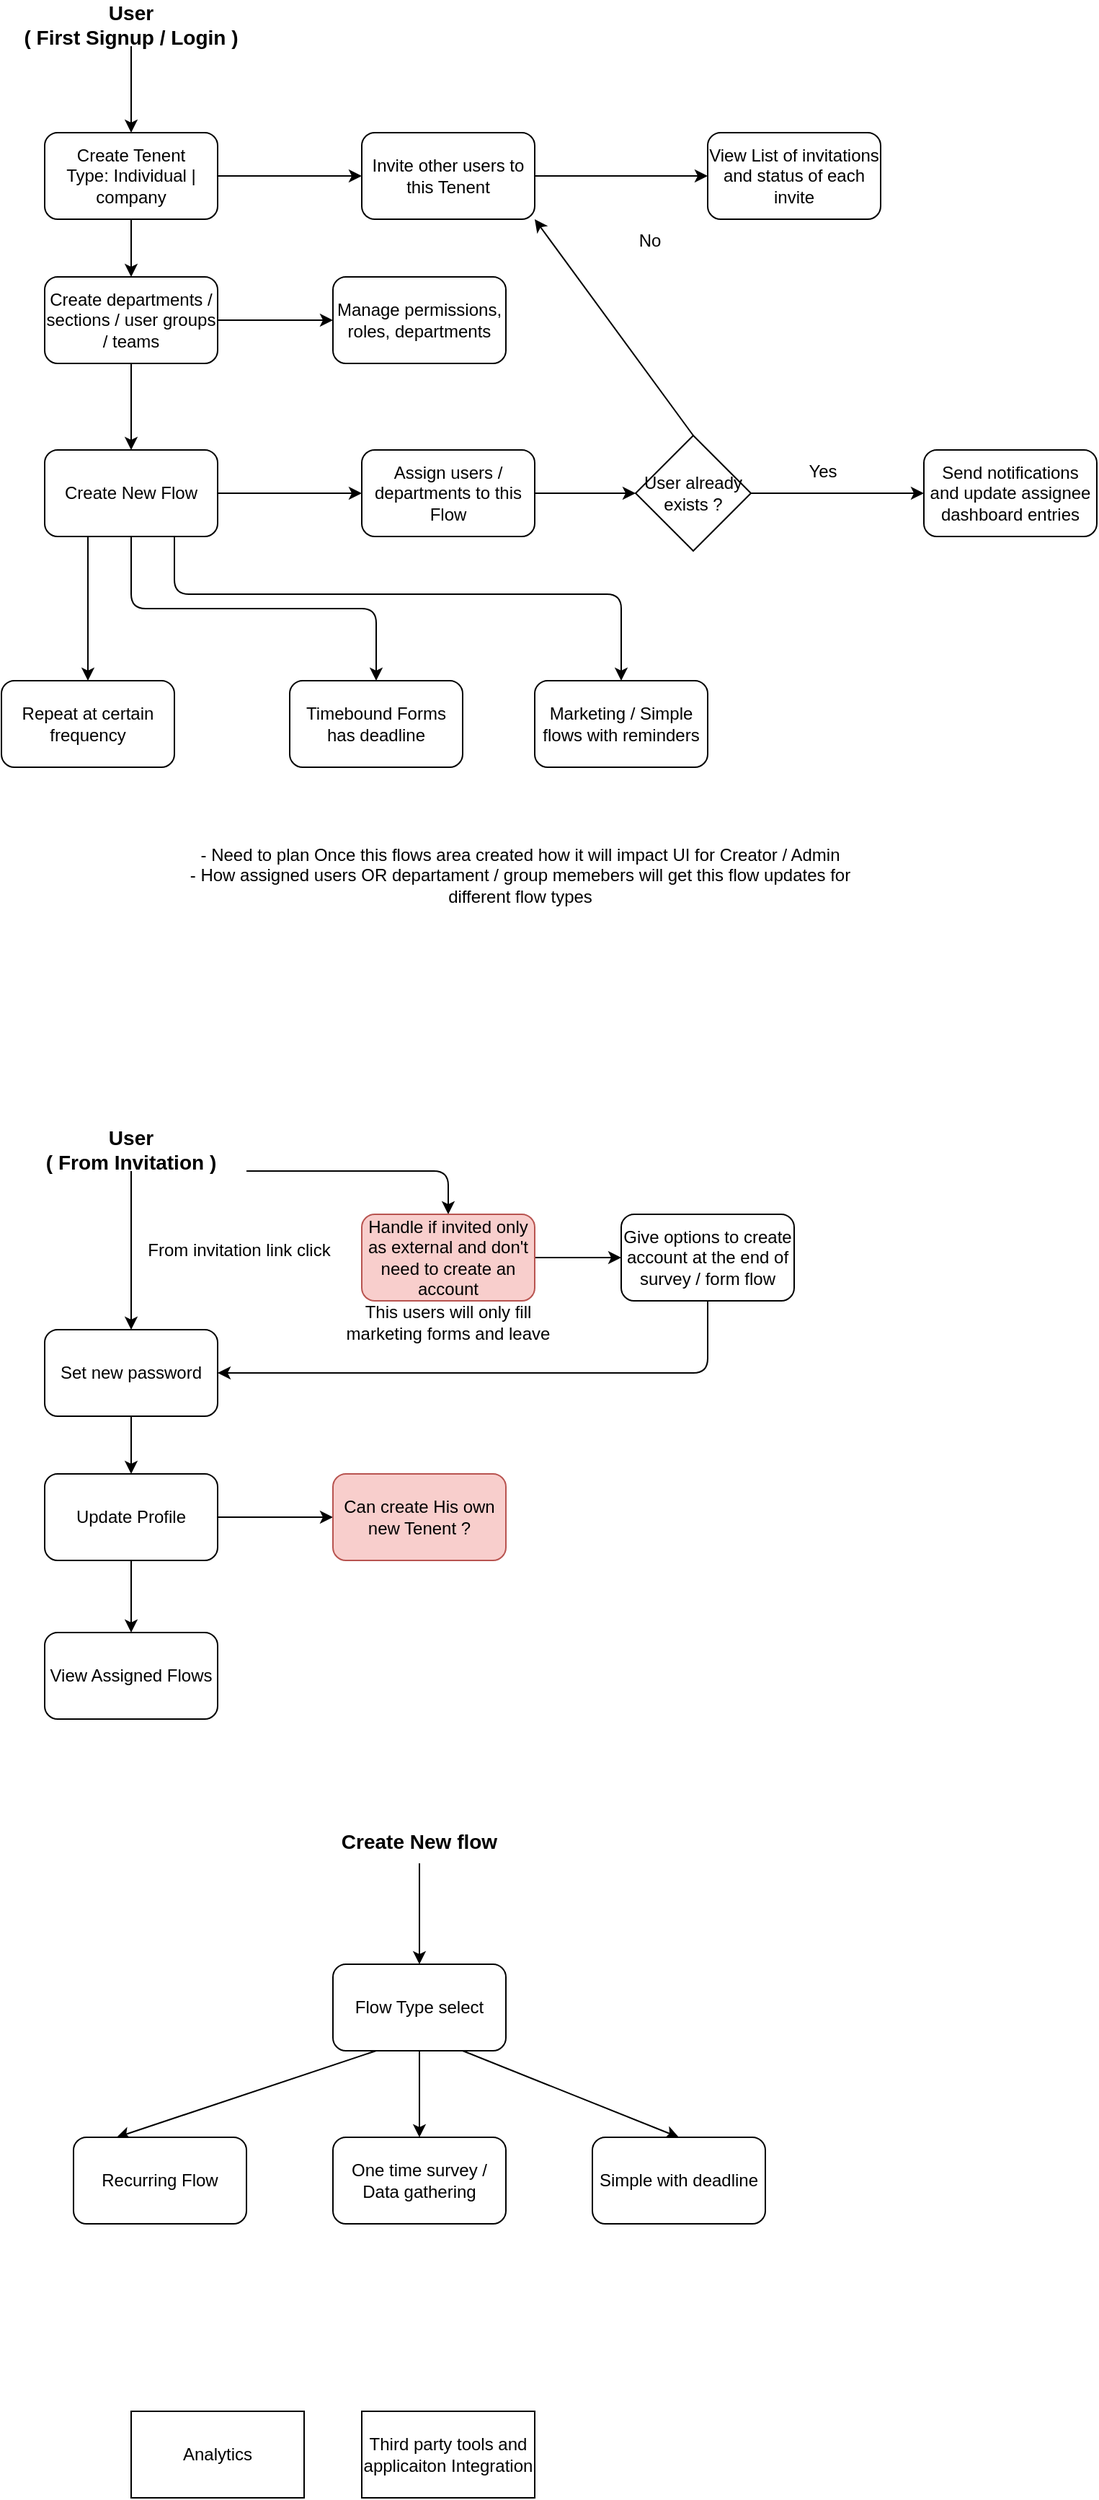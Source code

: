 <mxfile>
    <diagram id="fGkf7anE6wmeDOKZxmKE" name="Page-1">
        <mxGraphModel dx="631" dy="992" grid="1" gridSize="10" guides="1" tooltips="1" connect="1" arrows="1" fold="1" page="1" pageScale="1" pageWidth="3300" pageHeight="4681" math="0" shadow="0">
            <root>
                <mxCell id="0"/>
                <mxCell id="1" parent="0"/>
                <mxCell id="19" style="edgeStyle=none;html=1;exitX=0.5;exitY=1;exitDx=0;exitDy=0;entryX=0.5;entryY=0;entryDx=0;entryDy=0;" parent="1" source="5" target="6" edge="1">
                    <mxGeometry relative="1" as="geometry"/>
                </mxCell>
                <mxCell id="5" value="User&lt;br&gt;( First Signup / Login )" style="text;html=1;align=center;verticalAlign=middle;whiteSpace=wrap;rounded=0;fontStyle=1;fontSize=14;" parent="1" vertex="1">
                    <mxGeometry x="120" y="90" width="160" height="30" as="geometry"/>
                </mxCell>
                <mxCell id="28" style="edgeStyle=none;html=1;exitX=1;exitY=0.5;exitDx=0;exitDy=0;entryX=0;entryY=0.5;entryDx=0;entryDy=0;" parent="1" source="6" target="7" edge="1">
                    <mxGeometry relative="1" as="geometry"/>
                </mxCell>
                <mxCell id="46" style="edgeStyle=none;html=1;exitX=0.5;exitY=1;exitDx=0;exitDy=0;entryX=0.5;entryY=0;entryDx=0;entryDy=0;" parent="1" source="6" target="45" edge="1">
                    <mxGeometry relative="1" as="geometry"/>
                </mxCell>
                <mxCell id="6" value="Create Tenent&lt;br&gt;Type: Individual | company" style="rounded=1;whiteSpace=wrap;html=1;" parent="1" vertex="1">
                    <mxGeometry x="140" y="180" width="120" height="60" as="geometry"/>
                </mxCell>
                <mxCell id="30" style="edgeStyle=none;html=1;exitX=1;exitY=0.5;exitDx=0;exitDy=0;entryX=0;entryY=0.5;entryDx=0;entryDy=0;" parent="1" source="7" target="29" edge="1">
                    <mxGeometry relative="1" as="geometry"/>
                </mxCell>
                <mxCell id="7" value="Invite other users to this Tenent" style="rounded=1;whiteSpace=wrap;html=1;" parent="1" vertex="1">
                    <mxGeometry x="360" y="180" width="120" height="60" as="geometry"/>
                </mxCell>
                <mxCell id="21" style="edgeStyle=none;html=1;exitX=0.5;exitY=1;exitDx=0;exitDy=0;entryX=0.5;entryY=0;entryDx=0;entryDy=0;" parent="1" source="8" target="17" edge="1">
                    <mxGeometry relative="1" as="geometry">
                        <Array as="points">
                            <mxPoint x="200" y="510"/>
                            <mxPoint x="370" y="510"/>
                        </Array>
                    </mxGeometry>
                </mxCell>
                <mxCell id="22" style="edgeStyle=none;html=1;exitX=0.75;exitY=1;exitDx=0;exitDy=0;entryX=0.5;entryY=0;entryDx=0;entryDy=0;" parent="1" source="8" target="18" edge="1">
                    <mxGeometry relative="1" as="geometry">
                        <Array as="points">
                            <mxPoint x="230" y="500"/>
                            <mxPoint x="540" y="500"/>
                        </Array>
                    </mxGeometry>
                </mxCell>
                <mxCell id="23" style="edgeStyle=none;html=1;exitX=0.25;exitY=1;exitDx=0;exitDy=0;entryX=0.5;entryY=0;entryDx=0;entryDy=0;" parent="1" source="8" target="10" edge="1">
                    <mxGeometry relative="1" as="geometry"/>
                </mxCell>
                <mxCell id="25" style="edgeStyle=none;html=1;exitX=1;exitY=0.5;exitDx=0;exitDy=0;entryX=0;entryY=0.5;entryDx=0;entryDy=0;" parent="1" source="8" target="11" edge="1">
                    <mxGeometry relative="1" as="geometry"/>
                </mxCell>
                <mxCell id="8" value="Create New Flow" style="rounded=1;whiteSpace=wrap;html=1;" parent="1" vertex="1">
                    <mxGeometry x="140" y="400" width="120" height="60" as="geometry"/>
                </mxCell>
                <mxCell id="10" value="Repeat at certain frequency" style="rounded=1;whiteSpace=wrap;html=1;" parent="1" vertex="1">
                    <mxGeometry x="110" y="560" width="120" height="60" as="geometry"/>
                </mxCell>
                <mxCell id="26" style="edgeStyle=none;html=1;exitX=1;exitY=0.5;exitDx=0;exitDy=0;entryX=0;entryY=0.5;entryDx=0;entryDy=0;" parent="1" source="11" target="12" edge="1">
                    <mxGeometry relative="1" as="geometry"/>
                </mxCell>
                <mxCell id="11" value="Assign users / departments to this Flow" style="rounded=1;whiteSpace=wrap;html=1;" parent="1" vertex="1">
                    <mxGeometry x="360" y="400" width="120" height="60" as="geometry"/>
                </mxCell>
                <mxCell id="13" style="edgeStyle=none;html=1;exitX=0.5;exitY=0;exitDx=0;exitDy=0;entryX=1;entryY=1;entryDx=0;entryDy=0;" parent="1" source="12" target="7" edge="1">
                    <mxGeometry relative="1" as="geometry"/>
                </mxCell>
                <mxCell id="27" style="edgeStyle=none;html=1;exitX=1;exitY=0.5;exitDx=0;exitDy=0;entryX=0;entryY=0.5;entryDx=0;entryDy=0;" parent="1" source="12" target="16" edge="1">
                    <mxGeometry relative="1" as="geometry"/>
                </mxCell>
                <mxCell id="12" value="User already exists ?" style="rhombus;whiteSpace=wrap;html=1;" parent="1" vertex="1">
                    <mxGeometry x="550" y="390" width="80" height="80" as="geometry"/>
                </mxCell>
                <mxCell id="14" value="No" style="text;html=1;align=center;verticalAlign=middle;whiteSpace=wrap;rounded=0;" parent="1" vertex="1">
                    <mxGeometry x="530" y="240" width="60" height="30" as="geometry"/>
                </mxCell>
                <mxCell id="15" value="Yes" style="text;html=1;align=center;verticalAlign=middle;whiteSpace=wrap;rounded=0;" parent="1" vertex="1">
                    <mxGeometry x="650" y="400" width="60" height="30" as="geometry"/>
                </mxCell>
                <mxCell id="16" value="Send notifications and update assignee dashboard entries" style="rounded=1;whiteSpace=wrap;html=1;" parent="1" vertex="1">
                    <mxGeometry x="750" y="400" width="120" height="60" as="geometry"/>
                </mxCell>
                <mxCell id="17" value="Timebound Forms has deadline" style="rounded=1;whiteSpace=wrap;html=1;" parent="1" vertex="1">
                    <mxGeometry x="310" y="560" width="120" height="60" as="geometry"/>
                </mxCell>
                <mxCell id="18" value="Marketing / Simple flows with reminders" style="rounded=1;whiteSpace=wrap;html=1;" parent="1" vertex="1">
                    <mxGeometry x="480" y="560" width="120" height="60" as="geometry"/>
                </mxCell>
                <mxCell id="24" value="- Need to plan Once this flows area created how it will impact UI for Creator / Admin&lt;br&gt;- How assigned users OR departament / group memebers will get this flow updates for different flow types" style="text;html=1;align=center;verticalAlign=middle;whiteSpace=wrap;rounded=0;" parent="1" vertex="1">
                    <mxGeometry x="230" y="680" width="480" height="30" as="geometry"/>
                </mxCell>
                <mxCell id="29" value="View List of invitations and status of each invite" style="rounded=1;whiteSpace=wrap;html=1;" parent="1" vertex="1">
                    <mxGeometry x="600" y="180" width="120" height="60" as="geometry"/>
                </mxCell>
                <mxCell id="35" style="edgeStyle=none;html=1;exitX=0.5;exitY=1;exitDx=0;exitDy=0;entryX=0.5;entryY=0;entryDx=0;entryDy=0;" parent="1" source="31" target="32" edge="1">
                    <mxGeometry relative="1" as="geometry"/>
                </mxCell>
                <mxCell id="50" style="edgeStyle=none;html=1;exitX=1;exitY=1;exitDx=0;exitDy=0;entryX=0.5;entryY=0;entryDx=0;entryDy=0;" parent="1" source="31" target="41" edge="1">
                    <mxGeometry relative="1" as="geometry">
                        <Array as="points">
                            <mxPoint x="420" y="900"/>
                        </Array>
                    </mxGeometry>
                </mxCell>
                <mxCell id="31" value="User&lt;br&gt;( From Invitation )" style="text;html=1;align=center;verticalAlign=middle;whiteSpace=wrap;rounded=0;fontStyle=1;fontSize=14;" parent="1" vertex="1">
                    <mxGeometry x="120" y="870" width="160" height="30" as="geometry"/>
                </mxCell>
                <mxCell id="36" style="edgeStyle=none;html=1;exitX=0.5;exitY=1;exitDx=0;exitDy=0;entryX=0.5;entryY=0;entryDx=0;entryDy=0;" parent="1" source="32" target="34" edge="1">
                    <mxGeometry relative="1" as="geometry"/>
                </mxCell>
                <mxCell id="32" value="Set new password" style="rounded=1;whiteSpace=wrap;html=1;" parent="1" vertex="1">
                    <mxGeometry x="140" y="1010" width="120" height="60" as="geometry"/>
                </mxCell>
                <mxCell id="33" value="From invitation link click" style="text;html=1;align=center;verticalAlign=middle;whiteSpace=wrap;rounded=0;" parent="1" vertex="1">
                    <mxGeometry x="210" y="940" width="130" height="30" as="geometry"/>
                </mxCell>
                <mxCell id="39" style="edgeStyle=none;html=1;exitX=1;exitY=0.5;exitDx=0;exitDy=0;entryX=0;entryY=0.5;entryDx=0;entryDy=0;" parent="1" source="34" target="38" edge="1">
                    <mxGeometry relative="1" as="geometry"/>
                </mxCell>
                <mxCell id="40" style="edgeStyle=none;html=1;exitX=0.5;exitY=1;exitDx=0;exitDy=0;entryX=0.5;entryY=0;entryDx=0;entryDy=0;" parent="1" source="34" target="37" edge="1">
                    <mxGeometry relative="1" as="geometry"/>
                </mxCell>
                <mxCell id="34" value="Update Profile" style="rounded=1;whiteSpace=wrap;html=1;" parent="1" vertex="1">
                    <mxGeometry x="140" y="1110" width="120" height="60" as="geometry"/>
                </mxCell>
                <mxCell id="37" value="View Assigned Flows" style="rounded=1;whiteSpace=wrap;html=1;" parent="1" vertex="1">
                    <mxGeometry x="140" y="1220" width="120" height="60" as="geometry"/>
                </mxCell>
                <mxCell id="38" value="Can create His own new Tenent ?" style="rounded=1;whiteSpace=wrap;html=1;fillColor=#f8cecc;strokeColor=#b85450;" parent="1" vertex="1">
                    <mxGeometry x="340" y="1110" width="120" height="60" as="geometry"/>
                </mxCell>
                <mxCell id="44" style="edgeStyle=none;html=1;exitX=1;exitY=0.5;exitDx=0;exitDy=0;entryX=0;entryY=0.5;entryDx=0;entryDy=0;" parent="1" source="41" target="43" edge="1">
                    <mxGeometry relative="1" as="geometry"/>
                </mxCell>
                <mxCell id="41" value="Handle if invited only as external and don&#39;t need to create an account" style="rounded=1;whiteSpace=wrap;html=1;fillColor=#f8cecc;strokeColor=#b85450;" parent="1" vertex="1">
                    <mxGeometry x="360" y="930" width="120" height="60" as="geometry"/>
                </mxCell>
                <mxCell id="42" value="This users will only fill marketing forms and leave" style="text;html=1;align=center;verticalAlign=middle;whiteSpace=wrap;rounded=0;" parent="1" vertex="1">
                    <mxGeometry x="345" y="990" width="150" height="30" as="geometry"/>
                </mxCell>
                <mxCell id="51" style="edgeStyle=none;html=1;exitX=0.5;exitY=1;exitDx=0;exitDy=0;entryX=1;entryY=0.5;entryDx=0;entryDy=0;" parent="1" source="43" target="32" edge="1">
                    <mxGeometry relative="1" as="geometry">
                        <Array as="points">
                            <mxPoint x="600" y="1040"/>
                        </Array>
                    </mxGeometry>
                </mxCell>
                <mxCell id="43" value="Give options to create account at the end of survey / form flow" style="rounded=1;whiteSpace=wrap;html=1;" parent="1" vertex="1">
                    <mxGeometry x="540" y="930" width="120" height="60" as="geometry"/>
                </mxCell>
                <mxCell id="47" style="edgeStyle=none;html=1;exitX=0.5;exitY=1;exitDx=0;exitDy=0;entryX=0.5;entryY=0;entryDx=0;entryDy=0;" parent="1" source="45" target="8" edge="1">
                    <mxGeometry relative="1" as="geometry"/>
                </mxCell>
                <mxCell id="49" style="edgeStyle=none;html=1;exitX=1;exitY=0.5;exitDx=0;exitDy=0;entryX=0;entryY=0.5;entryDx=0;entryDy=0;" parent="1" source="45" target="48" edge="1">
                    <mxGeometry relative="1" as="geometry"/>
                </mxCell>
                <mxCell id="45" value="Create departments / sections / user groups / teams" style="rounded=1;whiteSpace=wrap;html=1;" parent="1" vertex="1">
                    <mxGeometry x="140" y="280" width="120" height="60" as="geometry"/>
                </mxCell>
                <mxCell id="48" value="Manage permissions, roles, departments" style="rounded=1;whiteSpace=wrap;html=1;" parent="1" vertex="1">
                    <mxGeometry x="340" y="280" width="120" height="60" as="geometry"/>
                </mxCell>
                <mxCell id="54" style="edgeStyle=none;html=1;exitX=0.5;exitY=1;exitDx=0;exitDy=0;entryX=0.5;entryY=0;entryDx=0;entryDy=0;" parent="1" source="52" target="53" edge="1">
                    <mxGeometry relative="1" as="geometry"/>
                </mxCell>
                <mxCell id="52" value="Create New flow" style="text;html=1;align=center;verticalAlign=middle;whiteSpace=wrap;rounded=0;fontStyle=1;fontSize=14;" parent="1" vertex="1">
                    <mxGeometry x="320" y="1350" width="160" height="30" as="geometry"/>
                </mxCell>
                <mxCell id="58" style="edgeStyle=none;html=1;exitX=0.25;exitY=1;exitDx=0;exitDy=0;entryX=0.25;entryY=0;entryDx=0;entryDy=0;" parent="1" source="53" target="55" edge="1">
                    <mxGeometry relative="1" as="geometry"/>
                </mxCell>
                <mxCell id="59" style="edgeStyle=none;html=1;exitX=0.5;exitY=1;exitDx=0;exitDy=0;entryX=0.5;entryY=0;entryDx=0;entryDy=0;" parent="1" source="53" target="56" edge="1">
                    <mxGeometry relative="1" as="geometry"/>
                </mxCell>
                <mxCell id="60" style="edgeStyle=none;html=1;exitX=0.75;exitY=1;exitDx=0;exitDy=0;entryX=0.5;entryY=0;entryDx=0;entryDy=0;" parent="1" source="53" target="57" edge="1">
                    <mxGeometry relative="1" as="geometry"/>
                </mxCell>
                <mxCell id="53" value="Flow Type select" style="rounded=1;whiteSpace=wrap;html=1;" parent="1" vertex="1">
                    <mxGeometry x="340" y="1450" width="120" height="60" as="geometry"/>
                </mxCell>
                <mxCell id="55" value="Recurring Flow" style="rounded=1;whiteSpace=wrap;html=1;" parent="1" vertex="1">
                    <mxGeometry x="160" y="1570" width="120" height="60" as="geometry"/>
                </mxCell>
                <mxCell id="56" value="One time survey / Data gathering" style="rounded=1;whiteSpace=wrap;html=1;" parent="1" vertex="1">
                    <mxGeometry x="340" y="1570" width="120" height="60" as="geometry"/>
                </mxCell>
                <mxCell id="57" value="Simple with deadline" style="rounded=1;whiteSpace=wrap;html=1;" parent="1" vertex="1">
                    <mxGeometry x="520" y="1570" width="120" height="60" as="geometry"/>
                </mxCell>
                <mxCell id="61" value="Analytics" style="rounded=0;whiteSpace=wrap;html=1;" vertex="1" parent="1">
                    <mxGeometry x="200" y="1760" width="120" height="60" as="geometry"/>
                </mxCell>
                <mxCell id="62" value="Third party tools and applicaiton Integration" style="rounded=0;whiteSpace=wrap;html=1;" vertex="1" parent="1">
                    <mxGeometry x="360" y="1760" width="120" height="60" as="geometry"/>
                </mxCell>
            </root>
        </mxGraphModel>
    </diagram>
</mxfile>